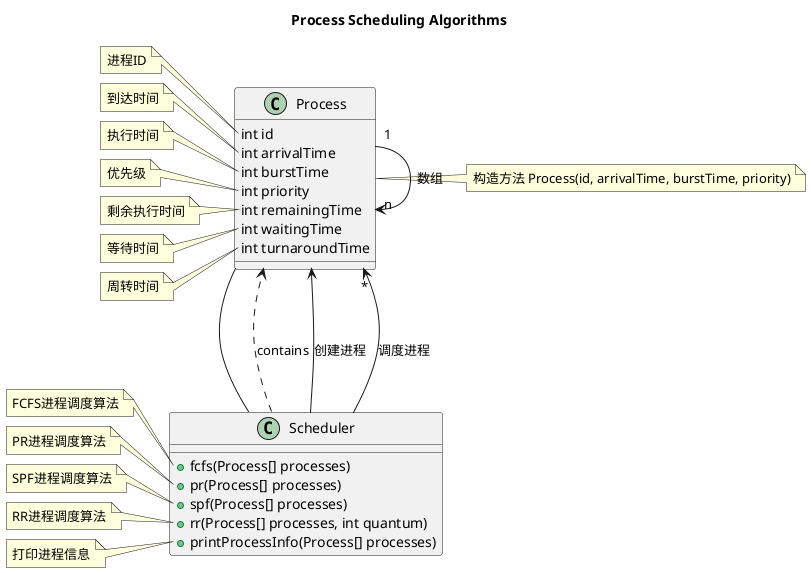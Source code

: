 @startuml
title Process Scheduling Algorithms

class Process {
    int id
    int arrivalTime
    int burstTime
    int priority
    int remainingTime
    int waitingTime
    int turnaroundTime
}

class Scheduler {
    +fcfs(Process[] processes)
    +pr(Process[] processes)
    +spf(Process[] processes)
    +rr(Process[] processes, int quantum)
    +printProcessInfo(Process[] processes)
}

Process -- Scheduler

note left of Process::id
    进程ID
end note
note left of Process::arrivalTime
    到达时间
end note
note left of Process::burstTime
    执行时间
end note
note left of Process::priority
    优先级
end note
note left of Process::remainingTime
    剩余执行时间
end note
note left of Process::waitingTime
    等待时间
end note
note left of Process::turnaroundTime
    周转时间
end note

note left of Scheduler::fcfs
    FCFS进程调度算法
end note
note left of Scheduler::pr
    PR进程调度算法
end note
note left of Scheduler::spf
    SPF进程调度算法
end note
note left of Scheduler::rr
    RR进程调度算法
end note
note left of Scheduler::printProcessInfo
    打印进程信息
end note

note right of Process
    构造方法 Process(id, arrivalTime, burstTime, priority)
end note

Scheduler ..> Process : contains

Process "1" --> "n" Process : 数组

Scheduler --> Process : 创建进程

Scheduler --> "*" Process : 调度进程

@enduml
